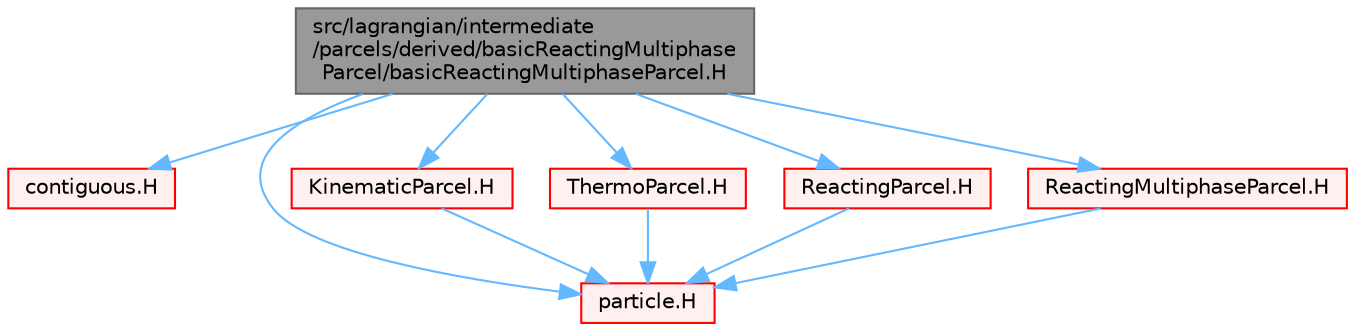 digraph "src/lagrangian/intermediate/parcels/derived/basicReactingMultiphaseParcel/basicReactingMultiphaseParcel.H"
{
 // LATEX_PDF_SIZE
  bgcolor="transparent";
  edge [fontname=Helvetica,fontsize=10,labelfontname=Helvetica,labelfontsize=10];
  node [fontname=Helvetica,fontsize=10,shape=box,height=0.2,width=0.4];
  Node1 [id="Node000001",label="src/lagrangian/intermediate\l/parcels/derived/basicReactingMultiphase\lParcel/basicReactingMultiphaseParcel.H",height=0.2,width=0.4,color="gray40", fillcolor="grey60", style="filled", fontcolor="black",tooltip=" "];
  Node1 -> Node2 [id="edge1_Node000001_Node000002",color="steelblue1",style="solid",tooltip=" "];
  Node2 [id="Node000002",label="contiguous.H",height=0.2,width=0.4,color="red", fillcolor="#FFF0F0", style="filled",URL="$contiguous_8H.html",tooltip=" "];
  Node1 -> Node7 [id="edge2_Node000001_Node000007",color="steelblue1",style="solid",tooltip=" "];
  Node7 [id="Node000007",label="particle.H",height=0.2,width=0.4,color="red", fillcolor="#FFF0F0", style="filled",URL="$particle_8H.html",tooltip=" "];
  Node1 -> Node386 [id="edge3_Node000001_Node000386",color="steelblue1",style="solid",tooltip=" "];
  Node386 [id="Node000386",label="KinematicParcel.H",height=0.2,width=0.4,color="red", fillcolor="#FFF0F0", style="filled",URL="$KinematicParcel_8H.html",tooltip=" "];
  Node386 -> Node7 [id="edge4_Node000386_Node000007",color="steelblue1",style="solid",tooltip=" "];
  Node1 -> Node447 [id="edge5_Node000001_Node000447",color="steelblue1",style="solid",tooltip=" "];
  Node447 [id="Node000447",label="ThermoParcel.H",height=0.2,width=0.4,color="red", fillcolor="#FFF0F0", style="filled",URL="$ThermoParcel_8H.html",tooltip=" "];
  Node447 -> Node7 [id="edge6_Node000447_Node000007",color="steelblue1",style="solid",tooltip=" "];
  Node1 -> Node502 [id="edge7_Node000001_Node000502",color="steelblue1",style="solid",tooltip=" "];
  Node502 [id="Node000502",label="ReactingParcel.H",height=0.2,width=0.4,color="red", fillcolor="#FFF0F0", style="filled",URL="$ReactingParcel_8H.html",tooltip=" "];
  Node502 -> Node7 [id="edge8_Node000502_Node000007",color="steelblue1",style="solid",tooltip=" "];
  Node1 -> Node505 [id="edge9_Node000001_Node000505",color="steelblue1",style="solid",tooltip=" "];
  Node505 [id="Node000505",label="ReactingMultiphaseParcel.H",height=0.2,width=0.4,color="red", fillcolor="#FFF0F0", style="filled",URL="$ReactingMultiphaseParcel_8H.html",tooltip=" "];
  Node505 -> Node7 [id="edge10_Node000505_Node000007",color="steelblue1",style="solid",tooltip=" "];
}

